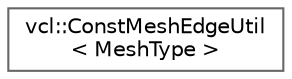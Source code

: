 digraph "Graphical Class Hierarchy"
{
 // LATEX_PDF_SIZE
  bgcolor="transparent";
  edge [fontname=Helvetica,fontsize=10,labelfontname=Helvetica,labelfontsize=10];
  node [fontname=Helvetica,fontsize=10,shape=box,height=0.2,width=0.4];
  rankdir="LR";
  Node0 [label="vcl::ConstMeshEdgeUtil\l\< MeshType \>",height=0.2,width=0.4,color="grey40", fillcolor="white", style="filled",URL="$classvcl_1_1ConstMeshEdgeUtil.html",tooltip=" "];
}
